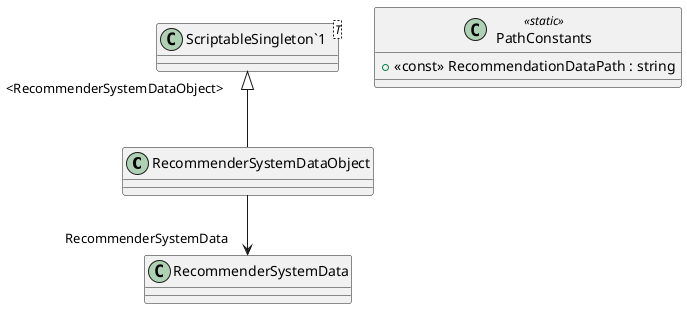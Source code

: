 @startuml
class RecommenderSystemDataObject {
}
class PathConstants <<static>> {
    + <<const>> RecommendationDataPath : string
}
class "ScriptableSingleton`1"<T> {
}
"ScriptableSingleton`1" "<RecommenderSystemDataObject>" <|-- RecommenderSystemDataObject
RecommenderSystemDataObject --> "RecommenderSystemData" RecommenderSystemData
@enduml
